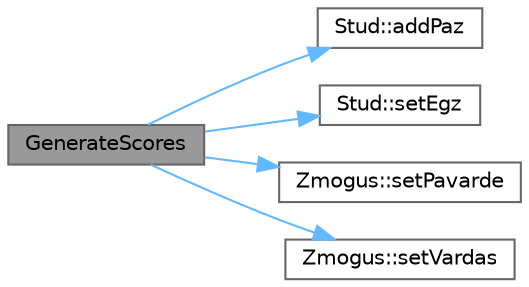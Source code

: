 digraph "GenerateScores"
{
 // LATEX_PDF_SIZE
  bgcolor="transparent";
  edge [fontname=Helvetica,fontsize=10,labelfontname=Helvetica,labelfontsize=10];
  node [fontname=Helvetica,fontsize=10,shape=box,height=0.2,width=0.4];
  rankdir="LR";
  Node1 [id="Node000001",label="GenerateScores",height=0.2,width=0.4,color="gray40", fillcolor="grey60", style="filled", fontcolor="black",tooltip=" "];
  Node1 -> Node2 [id="edge1_Node000001_Node000002",color="steelblue1",style="solid",tooltip=" "];
  Node2 [id="Node000002",label="Stud::addPaz",height=0.2,width=0.4,color="grey40", fillcolor="white", style="filled",URL="$class_stud.html#acbfb081c993f6482c59cb57d449c4c5e",tooltip=" "];
  Node1 -> Node3 [id="edge2_Node000001_Node000003",color="steelblue1",style="solid",tooltip=" "];
  Node3 [id="Node000003",label="Stud::setEgz",height=0.2,width=0.4,color="grey40", fillcolor="white", style="filled",URL="$class_stud.html#a4d3c5d9554efdc1f68d66958375e71e0",tooltip=" "];
  Node1 -> Node4 [id="edge3_Node000001_Node000004",color="steelblue1",style="solid",tooltip=" "];
  Node4 [id="Node000004",label="Zmogus::setPavarde",height=0.2,width=0.4,color="grey40", fillcolor="white", style="filled",URL="$class_zmogus.html#ac34eb9eb78f1c75080df7230ca61f2d2",tooltip=" "];
  Node1 -> Node5 [id="edge4_Node000001_Node000005",color="steelblue1",style="solid",tooltip=" "];
  Node5 [id="Node000005",label="Zmogus::setVardas",height=0.2,width=0.4,color="grey40", fillcolor="white", style="filled",URL="$class_zmogus.html#a2158d2752cd52e970ac4c809446e9d8b",tooltip=" "];
}
